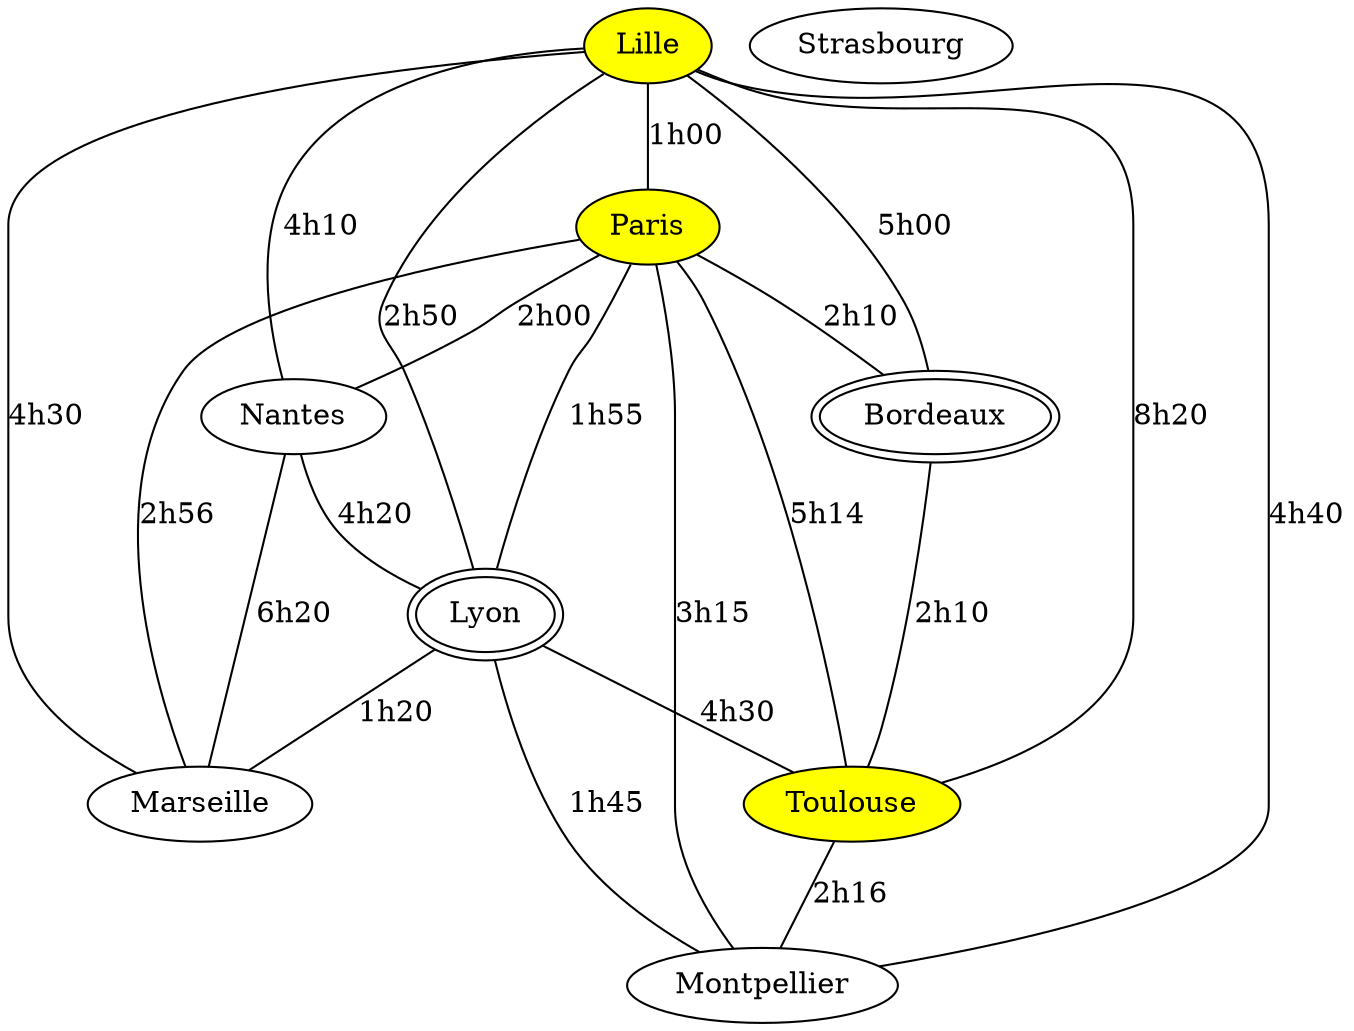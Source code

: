 graph "tgv" {

  "Lille" -- "Paris" [label="1h00"];
  "Lille" -- "Nantes" [label="4h10"];
  "Lille" -- "Lyon" [label="2h50"];
  "Lille" -- "Bordeaux" [label="5h00"];
  "Lille" -- "Toulouse" [label="8h20"];
  "Lille" -- "Marseille" [label="4h30"];
  "Lille" -- "Montpellier" [label="4h40"];
  "Lille"  [style = filled, peripheries = 1, fillcolor = yellow, fontcolor = black, color = black];
  "Paris" -- "Nantes" [label="2h00"];
  "Paris" -- "Lyon" [label="1h55"];
  "Paris" -- "Bordeaux" [label="2h10"];
  "Paris" -- "Marseille" [label="2h56"];
  "Paris" -- "Montpellier" [label="3h15"];
  "Paris" -- "Toulouse" [label="5h14"];
  "Paris"  [style = filled, peripheries = 1, fillcolor = yellow, fontcolor = black, color = black];
  "Nantes" -- "Lyon" [label="4h20"];
  "Nantes" -- "Marseille" [label="6h20"];
  "Nantes"  [style = filled, peripheries = 1, fillcolor = white, fontcolor = black, color = black];
  "Lyon" -- "Toulouse" [label="4h30"];
  "Lyon" -- "Marseille" [label="1h20"];
  "Lyon" -- "Montpellier" [label="1h45"];
  "Lyon"  [style = filled, peripheries = 2, fillcolor = white, fontcolor = black, color = Black];
  "Bordeaux" -- "Toulouse" [label="2h10"];
  "Bordeaux"  [style = filled, peripheries = 2, fillcolor = white, fontcolor = black, color = Black];
  "Toulouse" -- "Montpellier" [label="2h16"];
  "Toulouse"  [style = filled, peripheries = 1, fillcolor = yellow, fontcolor = black, color = black];
  "Marseille"  [style = filled, peripheries = 1, fillcolor = white, fontcolor = black, color = black];
  "Montpellier"  [style = filled, peripheries = 1, fillcolor = white, fontcolor = black, color = black];
  "Strasbourg"  [style = filled, peripheries = 1, fillcolor = white, fontcolor = black, color = black];
}
